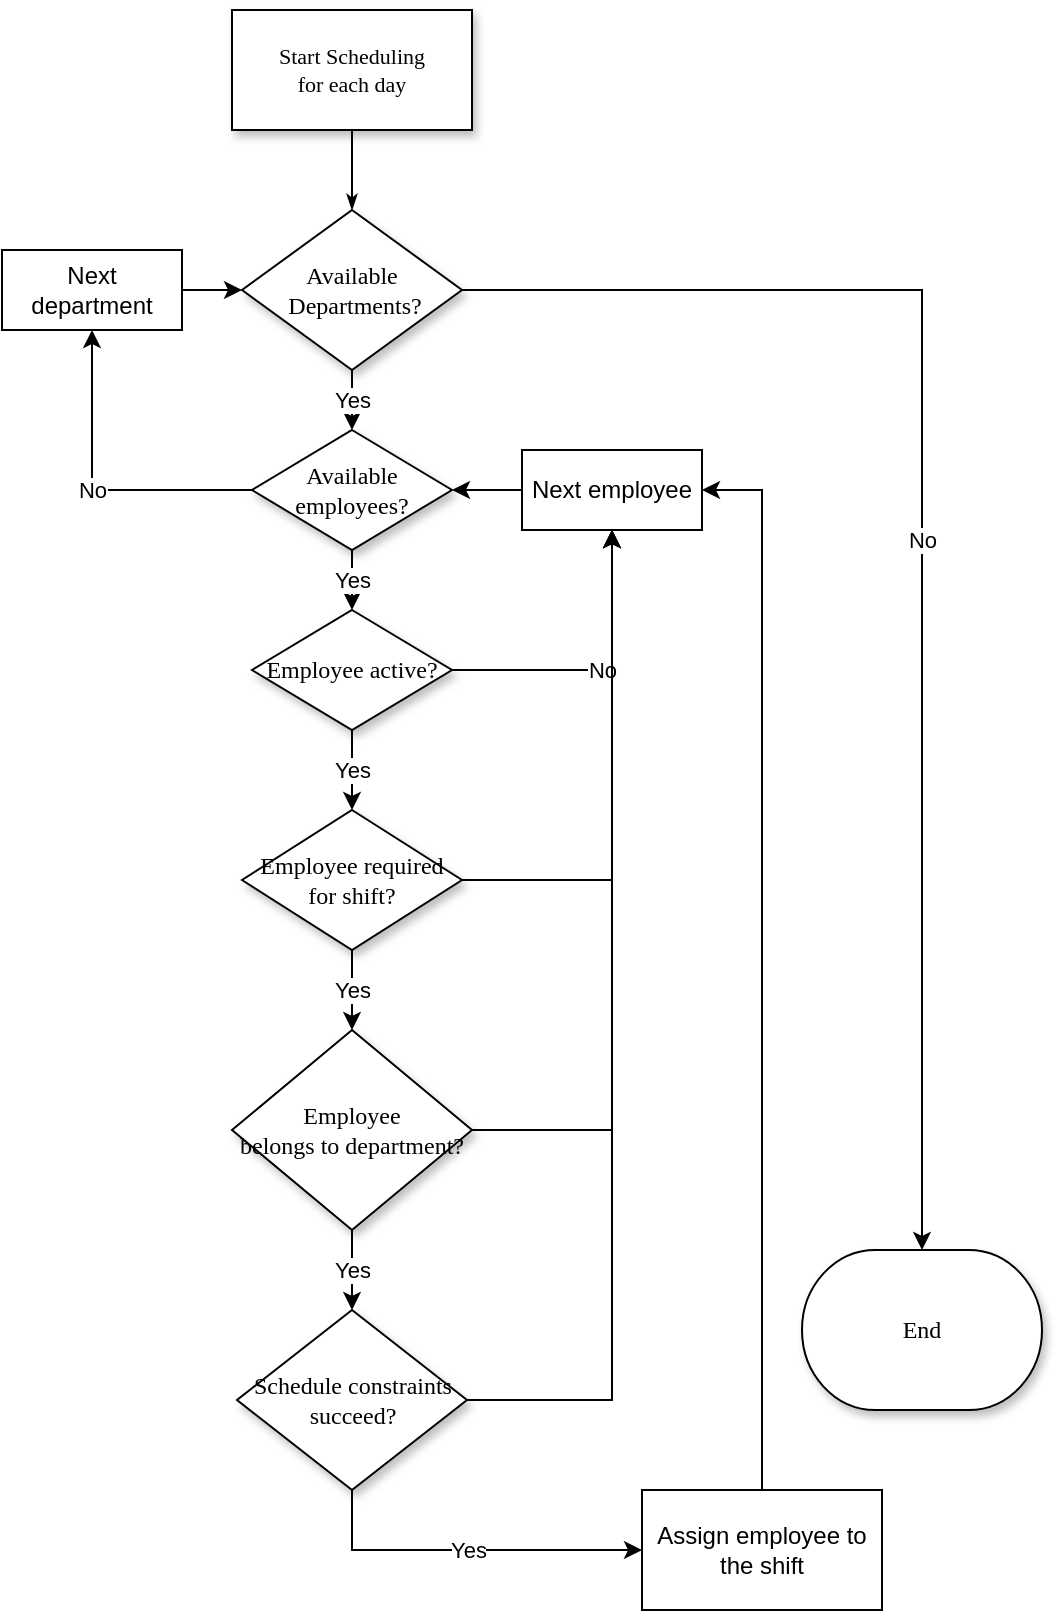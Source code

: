 <mxfile version="14.1.8" type="device"><diagram name="Page-1" id="edf60f1a-56cd-e834-aa8a-f176f3a09ee4"><mxGraphModel dx="1038" dy="548" grid="1" gridSize="10" guides="1" tooltips="1" connect="1" arrows="1" fold="1" page="1" pageScale="1" pageWidth="1100" pageHeight="850" background="#ffffff" math="0" shadow="0"><root><mxCell id="0"/><mxCell id="1" parent="0"/><mxCell id="60e70716793133e9-32" style="edgeStyle=orthogonalEdgeStyle;rounded=0;html=1;labelBackgroundColor=none;startSize=5;endArrow=classicThin;endFill=1;endSize=5;jettySize=auto;orthogonalLoop=1;strokeWidth=1;fontFamily=Verdana;fontSize=8" parent="1" source="60e70716793133e9-4" target="60e70716793133e9-5" edge="1"><mxGeometry relative="1" as="geometry"/></mxCell><mxCell id="60e70716793133e9-4" value="&lt;font style=&quot;font-size: 11px&quot;&gt;Start Scheduling&lt;br&gt;for each day&lt;/font&gt;" style="rounded=0;whiteSpace=wrap;html=1;shadow=1;labelBackgroundColor=none;strokeWidth=1;fontFamily=Verdana;fontSize=8;align=center;" parent="1" vertex="1"><mxGeometry x="195" width="120" height="60" as="geometry"/></mxCell><mxCell id="tQgZJ-xZDUXkb6d7Ee9U-6" value="Yes" style="edgeStyle=orthogonalEdgeStyle;rounded=0;orthogonalLoop=1;jettySize=auto;html=1;entryX=0.5;entryY=0;entryDx=0;entryDy=0;" edge="1" parent="1" source="60e70716793133e9-5" target="60e70716793133e9-7"><mxGeometry relative="1" as="geometry"/></mxCell><mxCell id="tQgZJ-xZDUXkb6d7Ee9U-18" value="No" style="edgeStyle=orthogonalEdgeStyle;rounded=0;orthogonalLoop=1;jettySize=auto;html=1;" edge="1" parent="1" source="60e70716793133e9-5" target="60e70716793133e9-30"><mxGeometry relative="1" as="geometry"><Array as="points"><mxPoint x="540" y="140"/><mxPoint x="540" y="695"/></Array></mxGeometry></mxCell><mxCell id="60e70716793133e9-5" value="&lt;font style=&quot;font-size: 12px&quot;&gt;Available&lt;br&gt;&amp;nbsp;Departments?&lt;/font&gt;" style="rhombus;whiteSpace=wrap;html=1;rounded=0;shadow=1;labelBackgroundColor=none;strokeWidth=1;fontFamily=Verdana;fontSize=8;align=center;" parent="1" vertex="1"><mxGeometry x="200" y="100" width="110" height="80" as="geometry"/></mxCell><mxCell id="tQgZJ-xZDUXkb6d7Ee9U-5" value="Yes&lt;br&gt;" style="edgeStyle=orthogonalEdgeStyle;rounded=0;orthogonalLoop=1;jettySize=auto;html=1;entryX=0.5;entryY=0;entryDx=0;entryDy=0;" edge="1" parent="1" source="60e70716793133e9-7" target="tQgZJ-xZDUXkb6d7Ee9U-4"><mxGeometry relative="1" as="geometry"/></mxCell><mxCell id="tQgZJ-xZDUXkb6d7Ee9U-26" value="No" style="edgeStyle=orthogonalEdgeStyle;rounded=0;orthogonalLoop=1;jettySize=auto;html=1;entryX=0.5;entryY=1;entryDx=0;entryDy=0;" edge="1" parent="1" source="60e70716793133e9-7" target="tQgZJ-xZDUXkb6d7Ee9U-24"><mxGeometry relative="1" as="geometry"/></mxCell><mxCell id="60e70716793133e9-7" value="&lt;font style=&quot;font-size: 12px&quot;&gt;Available &lt;br&gt;employees?&lt;/font&gt;" style="rhombus;whiteSpace=wrap;html=1;rounded=0;shadow=1;labelBackgroundColor=none;strokeWidth=1;fontFamily=Verdana;fontSize=8;align=center;" parent="1" vertex="1"><mxGeometry x="205" y="210" width="100" height="60" as="geometry"/></mxCell><mxCell id="tQgZJ-xZDUXkb6d7Ee9U-10" value="Yes" style="edgeStyle=orthogonalEdgeStyle;rounded=0;orthogonalLoop=1;jettySize=auto;html=1;entryX=0.5;entryY=0;entryDx=0;entryDy=0;" edge="1" parent="1" source="60e70716793133e9-14" target="tQgZJ-xZDUXkb6d7Ee9U-9"><mxGeometry relative="1" as="geometry"/></mxCell><mxCell id="tQgZJ-xZDUXkb6d7Ee9U-30" style="edgeStyle=orthogonalEdgeStyle;rounded=0;orthogonalLoop=1;jettySize=auto;html=1;entryX=0.5;entryY=1;entryDx=0;entryDy=0;" edge="1" parent="1" source="60e70716793133e9-14" target="tQgZJ-xZDUXkb6d7Ee9U-25"><mxGeometry relative="1" as="geometry"/></mxCell><mxCell id="60e70716793133e9-14" value="&lt;font style=&quot;font-size: 12px&quot;&gt;Employee required for shift?&lt;/font&gt;" style="rhombus;whiteSpace=wrap;html=1;rounded=0;shadow=1;labelBackgroundColor=none;strokeWidth=1;fontFamily=Verdana;fontSize=8;align=center;" parent="1" vertex="1"><mxGeometry x="200" y="400" width="110" height="70" as="geometry"/></mxCell><mxCell id="60e70716793133e9-30" value="&lt;font style=&quot;font-size: 12px&quot;&gt;End&lt;/font&gt;" style="strokeWidth=1;html=1;shape=mxgraph.flowchart.terminator;whiteSpace=wrap;rounded=0;shadow=1;labelBackgroundColor=none;fontFamily=Verdana;fontSize=8;align=center;" parent="1" vertex="1"><mxGeometry x="480" y="620" width="120" height="80" as="geometry"/></mxCell><mxCell id="tQgZJ-xZDUXkb6d7Ee9U-7" value="Yes" style="edgeStyle=orthogonalEdgeStyle;rounded=0;orthogonalLoop=1;jettySize=auto;html=1;entryX=0.5;entryY=0;entryDx=0;entryDy=0;" edge="1" parent="1" source="tQgZJ-xZDUXkb6d7Ee9U-4" target="60e70716793133e9-14"><mxGeometry relative="1" as="geometry"/></mxCell><mxCell id="tQgZJ-xZDUXkb6d7Ee9U-27" value="No" style="edgeStyle=orthogonalEdgeStyle;rounded=0;orthogonalLoop=1;jettySize=auto;html=1;entryX=0.5;entryY=1;entryDx=0;entryDy=0;" edge="1" parent="1" source="tQgZJ-xZDUXkb6d7Ee9U-4" target="tQgZJ-xZDUXkb6d7Ee9U-25"><mxGeometry relative="1" as="geometry"/></mxCell><mxCell id="tQgZJ-xZDUXkb6d7Ee9U-4" value="&lt;font style=&quot;font-size: 12px&quot;&gt;Employee active?&lt;/font&gt;" style="rhombus;whiteSpace=wrap;html=1;rounded=0;shadow=1;labelBackgroundColor=none;strokeWidth=1;fontFamily=Verdana;fontSize=8;align=center;" vertex="1" parent="1"><mxGeometry x="205" y="300" width="100" height="60" as="geometry"/></mxCell><mxCell id="tQgZJ-xZDUXkb6d7Ee9U-13" value="Yes" style="edgeStyle=orthogonalEdgeStyle;rounded=0;orthogonalLoop=1;jettySize=auto;html=1;entryX=0.5;entryY=0;entryDx=0;entryDy=0;" edge="1" parent="1" source="tQgZJ-xZDUXkb6d7Ee9U-9" target="tQgZJ-xZDUXkb6d7Ee9U-12"><mxGeometry relative="1" as="geometry"/></mxCell><mxCell id="tQgZJ-xZDUXkb6d7Ee9U-31" style="edgeStyle=orthogonalEdgeStyle;rounded=0;orthogonalLoop=1;jettySize=auto;html=1;entryX=0.5;entryY=1;entryDx=0;entryDy=0;" edge="1" parent="1" source="tQgZJ-xZDUXkb6d7Ee9U-9" target="tQgZJ-xZDUXkb6d7Ee9U-25"><mxGeometry relative="1" as="geometry"/></mxCell><mxCell id="tQgZJ-xZDUXkb6d7Ee9U-9" value="&lt;font style=&quot;font-size: 12px&quot;&gt;Employee &lt;br&gt;belongs to department?&lt;/font&gt;" style="rhombus;whiteSpace=wrap;html=1;rounded=0;shadow=1;labelBackgroundColor=none;strokeWidth=1;fontFamily=Verdana;fontSize=8;align=center;" vertex="1" parent="1"><mxGeometry x="195" y="510" width="120" height="100" as="geometry"/></mxCell><mxCell id="tQgZJ-xZDUXkb6d7Ee9U-33" value="Yes" style="edgeStyle=orthogonalEdgeStyle;rounded=0;orthogonalLoop=1;jettySize=auto;html=1;" edge="1" parent="1" source="tQgZJ-xZDUXkb6d7Ee9U-12" target="tQgZJ-xZDUXkb6d7Ee9U-14"><mxGeometry relative="1" as="geometry"><Array as="points"><mxPoint x="255" y="770"/></Array></mxGeometry></mxCell><mxCell id="tQgZJ-xZDUXkb6d7Ee9U-35" style="edgeStyle=orthogonalEdgeStyle;rounded=0;orthogonalLoop=1;jettySize=auto;html=1;entryX=0.5;entryY=1;entryDx=0;entryDy=0;" edge="1" parent="1" source="tQgZJ-xZDUXkb6d7Ee9U-12" target="tQgZJ-xZDUXkb6d7Ee9U-25"><mxGeometry relative="1" as="geometry"/></mxCell><mxCell id="tQgZJ-xZDUXkb6d7Ee9U-12" value="&lt;font style=&quot;font-size: 12px&quot;&gt;Schedule constraints succeed?&lt;/font&gt;" style="rhombus;whiteSpace=wrap;html=1;rounded=0;shadow=1;labelBackgroundColor=none;strokeWidth=1;fontFamily=Verdana;fontSize=8;align=center;" vertex="1" parent="1"><mxGeometry x="197.5" y="650" width="115" height="90" as="geometry"/></mxCell><mxCell id="tQgZJ-xZDUXkb6d7Ee9U-34" style="edgeStyle=orthogonalEdgeStyle;rounded=0;orthogonalLoop=1;jettySize=auto;html=1;entryX=1;entryY=0.5;entryDx=0;entryDy=0;" edge="1" parent="1" source="tQgZJ-xZDUXkb6d7Ee9U-14" target="tQgZJ-xZDUXkb6d7Ee9U-25"><mxGeometry relative="1" as="geometry"/></mxCell><mxCell id="tQgZJ-xZDUXkb6d7Ee9U-14" value="Assign employee to the shift" style="rounded=0;whiteSpace=wrap;html=1;" vertex="1" parent="1"><mxGeometry x="400" y="740" width="120" height="60" as="geometry"/></mxCell><mxCell id="tQgZJ-xZDUXkb6d7Ee9U-29" style="edgeStyle=orthogonalEdgeStyle;rounded=0;orthogonalLoop=1;jettySize=auto;html=1;entryX=0;entryY=0.5;entryDx=0;entryDy=0;" edge="1" parent="1" source="tQgZJ-xZDUXkb6d7Ee9U-24" target="60e70716793133e9-5"><mxGeometry relative="1" as="geometry"/></mxCell><mxCell id="tQgZJ-xZDUXkb6d7Ee9U-24" value="Next department" style="rounded=0;whiteSpace=wrap;html=1;" vertex="1" parent="1"><mxGeometry x="80" y="120" width="90" height="40" as="geometry"/></mxCell><mxCell id="tQgZJ-xZDUXkb6d7Ee9U-28" style="edgeStyle=orthogonalEdgeStyle;rounded=0;orthogonalLoop=1;jettySize=auto;html=1;entryX=1;entryY=0.5;entryDx=0;entryDy=0;" edge="1" parent="1" source="tQgZJ-xZDUXkb6d7Ee9U-25" target="60e70716793133e9-7"><mxGeometry relative="1" as="geometry"/></mxCell><mxCell id="tQgZJ-xZDUXkb6d7Ee9U-25" value="Next employee" style="rounded=0;whiteSpace=wrap;html=1;" vertex="1" parent="1"><mxGeometry x="340" y="220" width="90" height="40" as="geometry"/></mxCell></root></mxGraphModel></diagram></mxfile>